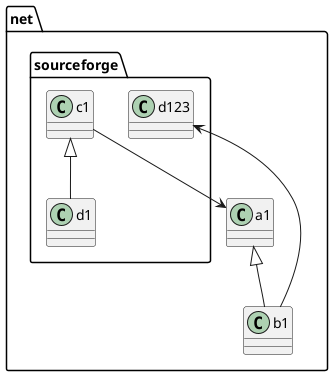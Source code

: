 {
  "sha1": "56pcrh1w2hy5fm7irl5f5cg1g38j3cs",
  "insertion": {
    "when": "2024-05-30T20:48:20.662Z",
    "user": "plantuml@gmail.com"
  }
}
@startuml

namespace net {
a1 <|-- b1
}

namespace net.sourceforge {
c1 <|-- d1
c1 --> net.a1
}

net.b1 --> net.sourceforge.d123

@enduml
